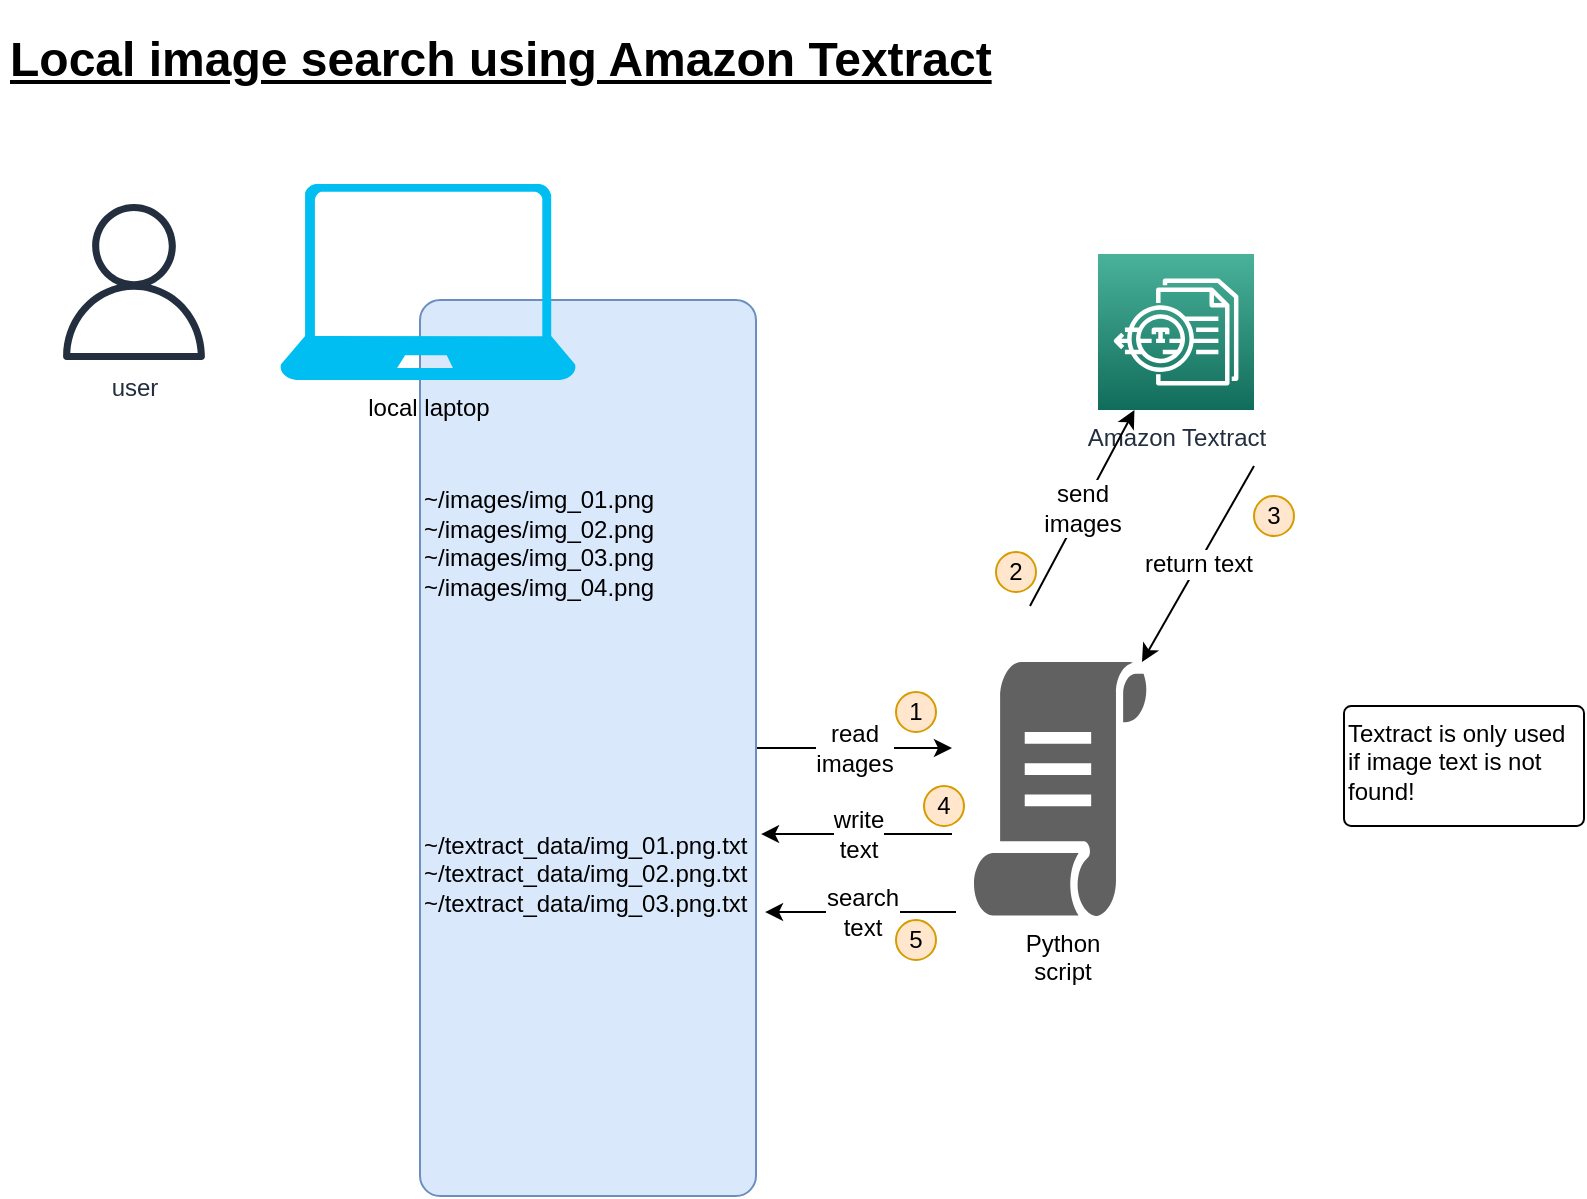 <mxfile version="15.8.4" type="device">
  <diagram id="nPXv_zS40TNIIb_WLOnc" name="Textract solution">
    <mxGraphModel dx="1141" dy="682" grid="1" gridSize="14" guides="1" tooltips="1" connect="1" arrows="1" fold="1" page="1" pageScale="1" pageWidth="1169" pageHeight="827" math="0" shadow="0">
      <root>
        <mxCell id="0" />
        <mxCell id="1" parent="0" />
        <mxCell id="NX7a0ZiNpin_KCwnmcQB-4" value="read&lt;br&gt;images" style="edgeStyle=none;rounded=0;orthogonalLoop=1;jettySize=auto;html=1;fontSize=12;" edge="1" parent="1" source="BWHgsdIchDKZ8x9PaXOv-3">
          <mxGeometry relative="1" as="geometry">
            <mxPoint x="504" y="392" as="targetPoint" />
          </mxGeometry>
        </mxCell>
        <mxCell id="BWHgsdIchDKZ8x9PaXOv-3" value="&lt;br&gt;&lt;br&gt;&lt;br&gt;&lt;br&gt;&lt;br&gt;&lt;br&gt;~/images/img_01.png&lt;br&gt;~/images/img_02.png&lt;br&gt;~/images/img_03.png&lt;br&gt;~/images/img_04.png&lt;br&gt;&lt;br&gt;&lt;br&gt;&lt;br&gt;&lt;br&gt;&lt;br&gt;&lt;br&gt;&lt;br&gt;&lt;br&gt;~/textract_data/img_01.png.txt&lt;br&gt;~/textract_data/img_02.png.txt&lt;br&gt;~/textract_data/img_03.png.txt" style="rounded=1;whiteSpace=wrap;html=1;fillColor=#dae8fc;strokeColor=#6c8ebf;arcSize=6;align=left;verticalAlign=top;" parent="1" vertex="1">
          <mxGeometry x="238" y="168" width="168" height="448" as="geometry" />
        </mxCell>
        <mxCell id="SwhUTjs0V1nWhBu83zFv-1" value="&lt;h1&gt;&lt;u&gt;Local image search using Amazon Textract&lt;/u&gt;&lt;/h1&gt;" style="text;html=1;strokeColor=none;fillColor=none;spacing=5;spacingTop=-20;whiteSpace=wrap;overflow=hidden;rounded=0;" parent="1" vertex="1">
          <mxGeometry x="28" y="28" width="518" height="56" as="geometry" />
        </mxCell>
        <mxCell id="BWHgsdIchDKZ8x9PaXOv-1" value="local laptop" style="verticalLabelPosition=bottom;html=1;verticalAlign=top;align=center;strokeColor=none;fillColor=#00BEF2;shape=mxgraph.azure.laptop;pointerEvents=1;" parent="1" vertex="1">
          <mxGeometry x="168" y="110" width="148" height="98" as="geometry" />
        </mxCell>
        <mxCell id="BWHgsdIchDKZ8x9PaXOv-2" value="user" style="sketch=0;outlineConnect=0;fontColor=#232F3E;gradientColor=none;fillColor=#232F3E;strokeColor=none;dashed=0;verticalLabelPosition=bottom;verticalAlign=top;align=center;html=1;fontSize=12;fontStyle=0;aspect=fixed;pointerEvents=1;shape=mxgraph.aws4.user;" parent="1" vertex="1">
          <mxGeometry x="56" y="120" width="78" height="78" as="geometry" />
        </mxCell>
        <mxCell id="BWHgsdIchDKZ8x9PaXOv-5" value="Amazon Textract" style="sketch=0;points=[[0,0,0],[0.25,0,0],[0.5,0,0],[0.75,0,0],[1,0,0],[0,1,0],[0.25,1,0],[0.5,1,0],[0.75,1,0],[1,1,0],[0,0.25,0],[0,0.5,0],[0,0.75,0],[1,0.25,0],[1,0.5,0],[1,0.75,0]];outlineConnect=0;fontColor=#232F3E;gradientColor=#4AB29A;gradientDirection=north;fillColor=#116D5B;strokeColor=#ffffff;dashed=0;verticalLabelPosition=bottom;verticalAlign=top;align=center;html=1;fontSize=12;fontStyle=0;aspect=fixed;shape=mxgraph.aws4.resourceIcon;resIcon=mxgraph.aws4.textract;" parent="1" vertex="1">
          <mxGeometry x="577" y="145" width="78" height="78" as="geometry" />
        </mxCell>
        <mxCell id="NX7a0ZiNpin_KCwnmcQB-2" value="send&lt;br&gt;images" style="edgeStyle=none;rounded=0;orthogonalLoop=1;jettySize=auto;html=1;fontSize=12;" edge="1" parent="1" target="BWHgsdIchDKZ8x9PaXOv-5">
          <mxGeometry relative="1" as="geometry">
            <mxPoint x="543" y="321" as="sourcePoint" />
          </mxGeometry>
        </mxCell>
        <mxCell id="NX7a0ZiNpin_KCwnmcQB-1" value="Python&lt;br&gt;script" style="sketch=0;pointerEvents=1;shadow=0;dashed=0;html=1;strokeColor=none;fillColor=#505050;labelPosition=center;verticalLabelPosition=bottom;verticalAlign=top;outlineConnect=0;align=center;shape=mxgraph.office.concepts.script;fontSize=12;opacity=90;" vertex="1" parent="1">
          <mxGeometry x="515" y="349" width="87" height="127" as="geometry" />
        </mxCell>
        <mxCell id="NX7a0ZiNpin_KCwnmcQB-3" value="return text" style="endArrow=classic;html=1;rounded=0;fontSize=12;" edge="1" parent="1">
          <mxGeometry width="50" height="50" relative="1" as="geometry">
            <mxPoint x="655" y="251" as="sourcePoint" />
            <mxPoint x="599" y="349" as="targetPoint" />
          </mxGeometry>
        </mxCell>
        <mxCell id="NX7a0ZiNpin_KCwnmcQB-6" value="write&lt;br&gt;text" style="endArrow=classic;html=1;rounded=0;fontSize=12;entryX=1.015;entryY=0.596;entryDx=0;entryDy=0;entryPerimeter=0;" edge="1" parent="1" target="BWHgsdIchDKZ8x9PaXOv-3">
          <mxGeometry width="50" height="50" relative="1" as="geometry">
            <mxPoint x="504" y="435" as="sourcePoint" />
            <mxPoint x="596" y="350" as="targetPoint" />
          </mxGeometry>
        </mxCell>
        <mxCell id="NX7a0ZiNpin_KCwnmcQB-8" value="search&lt;br&gt;text" style="endArrow=classic;html=1;rounded=0;fontSize=12;entryX=1.015;entryY=0.596;entryDx=0;entryDy=0;entryPerimeter=0;" edge="1" parent="1">
          <mxGeometry width="50" height="50" relative="1" as="geometry">
            <mxPoint x="506" y="474" as="sourcePoint" />
            <mxPoint x="410.52" y="474.008" as="targetPoint" />
          </mxGeometry>
        </mxCell>
        <mxCell id="q2B4GDZFDnl_7mxxI1hD-1" value="1" style="ellipse;whiteSpace=wrap;html=1;fillColor=#ffe6cc;strokeColor=#d79b00;" vertex="1" parent="1">
          <mxGeometry x="476" y="364" width="20" height="20" as="geometry" />
        </mxCell>
        <mxCell id="q2B4GDZFDnl_7mxxI1hD-2" value="2&lt;span style=&quot;color: rgba(0 , 0 , 0 , 0) ; font-family: monospace ; font-size: 0px&quot;&gt;%3CmxGraphModel%3E%3Croot%3E%3CmxCell%20id%3D%220%22%2F%3E%3CmxCell%20id%3D%221%22%20parent%3D%220%22%2F%3E%3CmxCell%20id%3D%222%22%20value%3D%221%22%20style%3D%22ellipse%3BwhiteSpace%3Dwrap%3Bhtml%3D1%3BfillColor%3D%23ffe6cc%3BstrokeColor%3D%23d79b00%3B%22%20vertex%3D%221%22%20parent%3D%221%22%3E%3CmxGeometry%20x%3D%22476%22%20y%3D%22364%22%20width%3D%2220%22%20height%3D%2220%22%20as%3D%22geometry%22%2F%3E%3C%2FmxCell%3E%3C%2Froot%3E%3C%2FmxGraphModel%3E&lt;/span&gt;" style="ellipse;whiteSpace=wrap;html=1;fillColor=#ffe6cc;strokeColor=#d79b00;" vertex="1" parent="1">
          <mxGeometry x="526" y="294" width="20" height="20" as="geometry" />
        </mxCell>
        <mxCell id="q2B4GDZFDnl_7mxxI1hD-3" value="3" style="ellipse;whiteSpace=wrap;html=1;fillColor=#ffe6cc;strokeColor=#d79b00;" vertex="1" parent="1">
          <mxGeometry x="655" y="266" width="20" height="20" as="geometry" />
        </mxCell>
        <mxCell id="q2B4GDZFDnl_7mxxI1hD-4" value="4" style="ellipse;whiteSpace=wrap;html=1;fillColor=#ffe6cc;strokeColor=#d79b00;" vertex="1" parent="1">
          <mxGeometry x="490" y="411" width="20" height="20" as="geometry" />
        </mxCell>
        <mxCell id="q2B4GDZFDnl_7mxxI1hD-5" value="5" style="ellipse;whiteSpace=wrap;html=1;fillColor=#ffe6cc;strokeColor=#d79b00;" vertex="1" parent="1">
          <mxGeometry x="476" y="478" width="20" height="20" as="geometry" />
        </mxCell>
        <mxCell id="q2B4GDZFDnl_7mxxI1hD-6" value="&lt;font color=&quot;#000000&quot; style=&quot;font-size: 12px&quot;&gt;Textract is only used if image text is not found!&amp;nbsp;&lt;/font&gt;" style="rounded=1;whiteSpace=wrap;html=1;fontSize=12;align=left;verticalAlign=top;arcSize=6;" vertex="1" parent="1">
          <mxGeometry x="700" y="371" width="120" height="60" as="geometry" />
        </mxCell>
      </root>
    </mxGraphModel>
  </diagram>
</mxfile>
